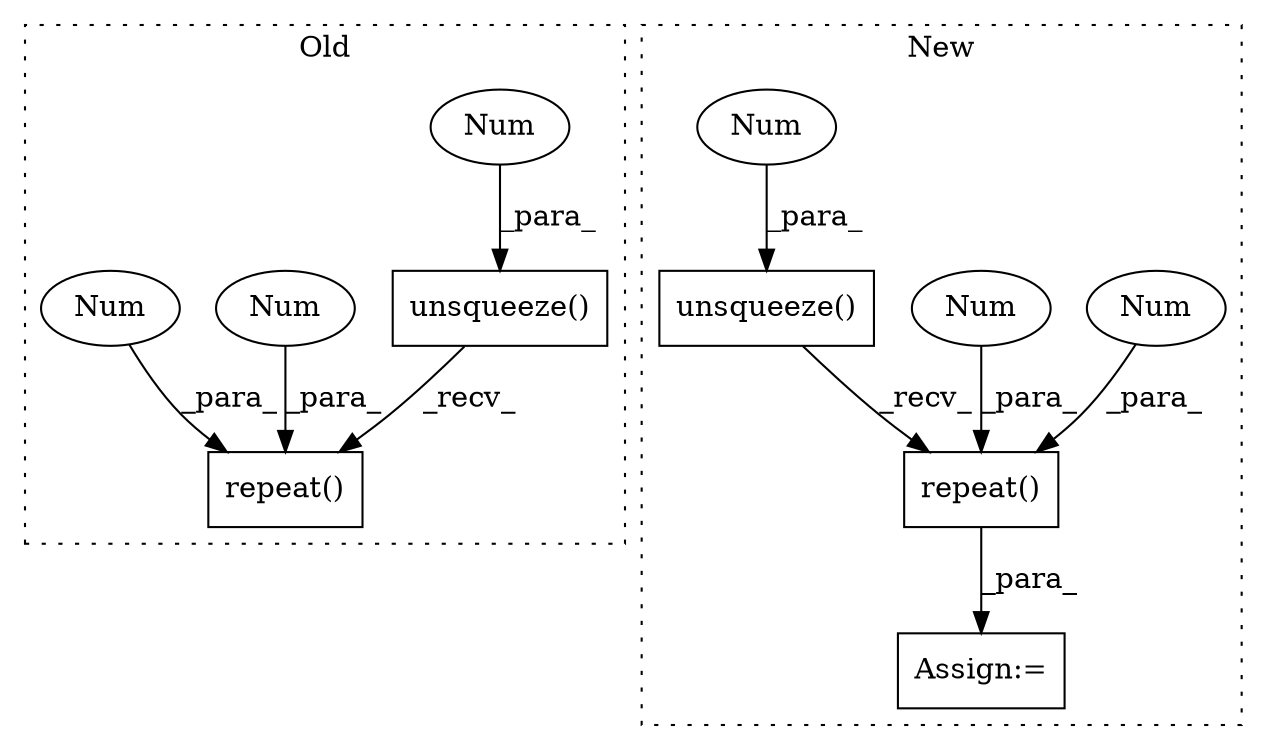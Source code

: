 digraph G {
subgraph cluster0 {
1 [label="unsqueeze()" a="75" s="4735,4766" l="30,1" shape="box"];
3 [label="Num" a="76" s="4765" l="1" shape="ellipse"];
9 [label="repeat()" a="75" s="4735,4782" l="40,1" shape="box"];
10 [label="Num" a="76" s="4775" l="1" shape="ellipse"];
11 [label="Num" a="76" s="4781" l="1" shape="ellipse"];
label = "Old";
style="dotted";
}
subgraph cluster1 {
2 [label="repeat()" a="75" s="3873,3908" l="28,1" shape="box"];
4 [label="Num" a="76" s="3907" l="1" shape="ellipse"];
5 [label="Num" a="76" s="3901" l="1" shape="ellipse"];
6 [label="Assign:=" a="68" s="3957" l="3" shape="box"];
7 [label="unsqueeze()" a="75" s="3873,3892" l="18,1" shape="box"];
8 [label="Num" a="76" s="3891" l="1" shape="ellipse"];
label = "New";
style="dotted";
}
1 -> 9 [label="_recv_"];
2 -> 6 [label="_para_"];
3 -> 1 [label="_para_"];
4 -> 2 [label="_para_"];
5 -> 2 [label="_para_"];
7 -> 2 [label="_recv_"];
8 -> 7 [label="_para_"];
10 -> 9 [label="_para_"];
11 -> 9 [label="_para_"];
}